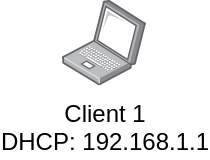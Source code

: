 <mxfile version="24.6.4" type="github">
  <diagram name="Page-1" id="KlMrY2iqDLbIazJT9he0">
    <mxGraphModel dx="1434" dy="799" grid="1" gridSize="10" guides="1" tooltips="1" connect="1" arrows="1" fold="1" page="1" pageScale="1" pageWidth="850" pageHeight="1100" math="0" shadow="0">
      <root>
        <mxCell id="0" />
        <mxCell id="1" parent="0" />
        <mxCell id="EakUhFLTfi6rKzi6XGAz-1" value="Client 1&lt;div&gt;DHCP: 192.168.1.1&lt;/div&gt;" style="image;points=[];aspect=fixed;html=1;align=center;shadow=0;dashed=0;image=img/lib/allied_telesis/computer_and_terminals/Laptop.svg;" vertex="1" parent="1">
          <mxGeometry x="210" y="270" width="42" height="42.6" as="geometry" />
        </mxCell>
      </root>
    </mxGraphModel>
  </diagram>
</mxfile>
